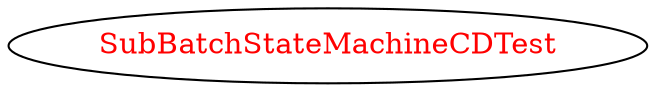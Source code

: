 digraph dependencyGraph {
 concentrate=true;
 ranksep="2.0";
 rankdir="LR"; 
 splines="ortho";
"SubBatchStateMachineCDTest" [fontcolor="red"];
}